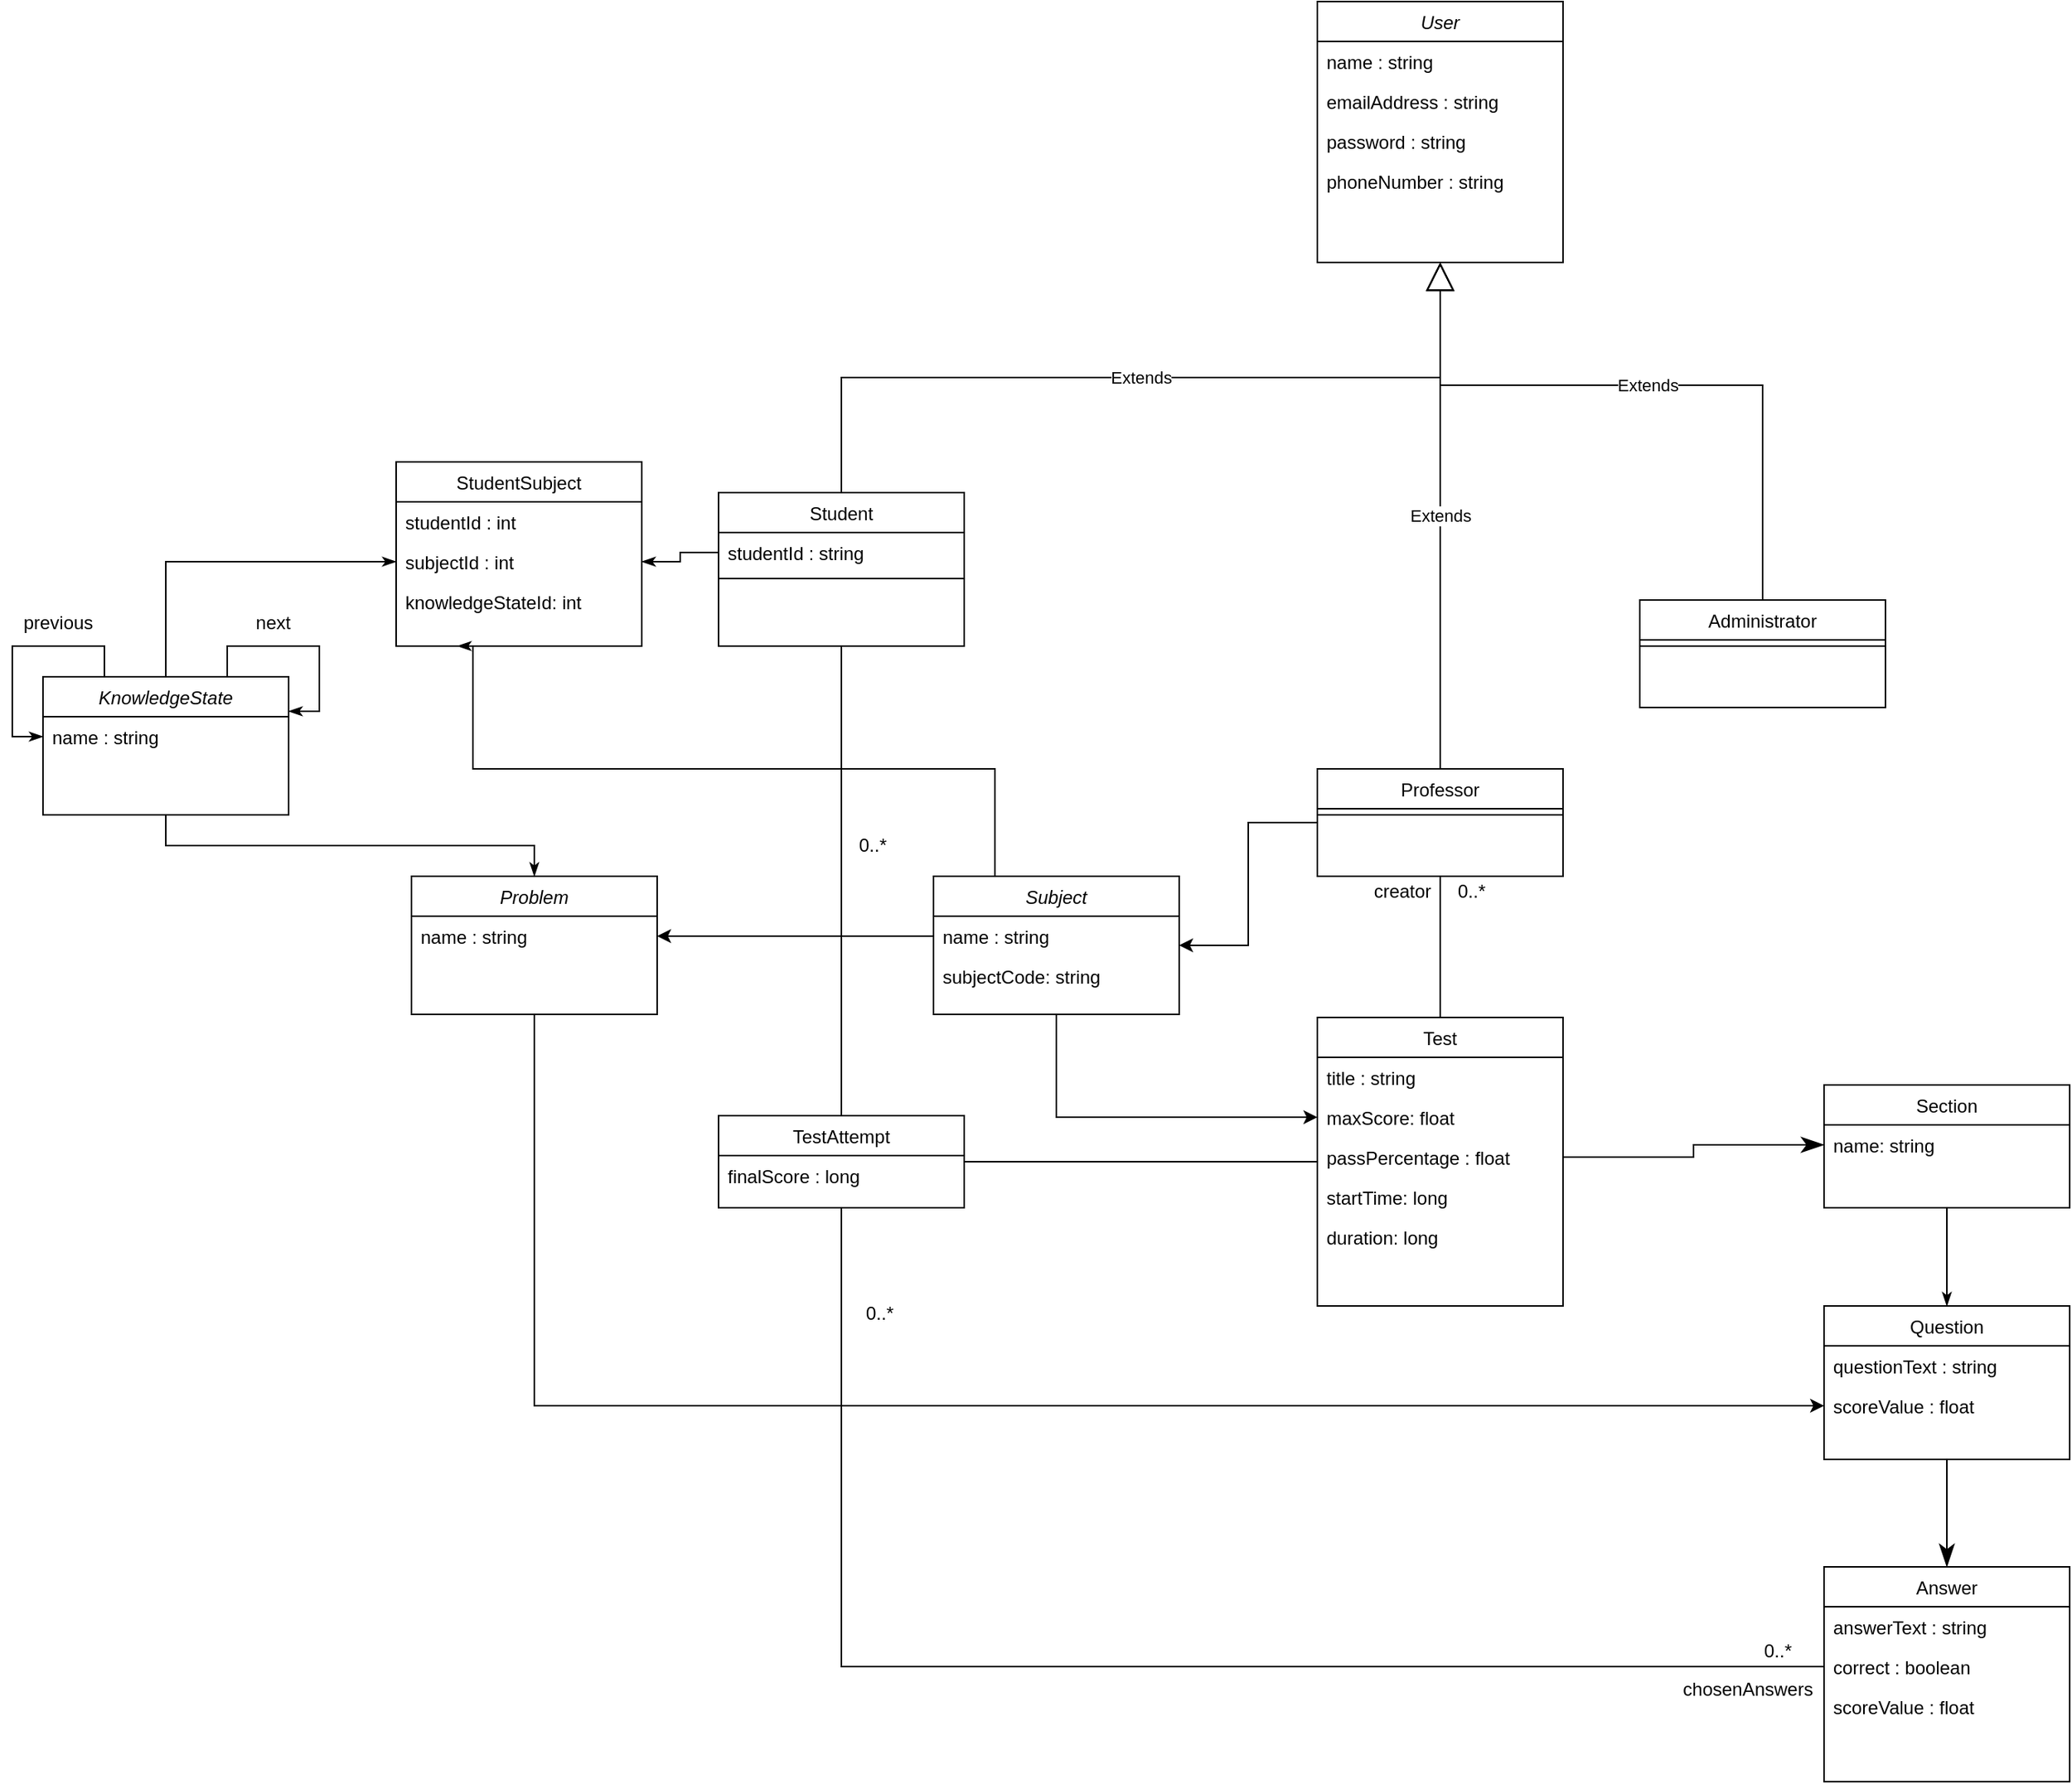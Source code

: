 <mxfile version="15.7.4" type="device"><diagram id="C5RBs43oDa-KdzZeNtuy" name="Page-1"><mxGraphModel dx="3730" dy="2255" grid="1" gridSize="10" guides="1" tooltips="1" connect="1" arrows="1" fold="1" page="1" pageScale="1" pageWidth="827" pageHeight="1169" math="0" shadow="0"><root><mxCell id="WIyWlLk6GJQsqaUBKTNV-0"/><mxCell id="WIyWlLk6GJQsqaUBKTNV-1" parent="WIyWlLk6GJQsqaUBKTNV-0"/><mxCell id="zkfFHV4jXpPFQw0GAbJ--0" value="User" style="swimlane;fontStyle=2;align=center;verticalAlign=top;childLayout=stackLayout;horizontal=1;startSize=26;horizontalStack=0;resizeParent=1;resizeLast=0;collapsible=1;marginBottom=0;rounded=0;shadow=0;strokeWidth=1;" parent="WIyWlLk6GJQsqaUBKTNV-1" vertex="1"><mxGeometry x="-200" y="-120" width="160" height="170" as="geometry"><mxRectangle x="230" y="140" width="160" height="26" as="alternateBounds"/></mxGeometry></mxCell><mxCell id="zkfFHV4jXpPFQw0GAbJ--1" value="name : string" style="text;align=left;verticalAlign=top;spacingLeft=4;spacingRight=4;overflow=hidden;rotatable=0;points=[[0,0.5],[1,0.5]];portConstraint=eastwest;" parent="zkfFHV4jXpPFQw0GAbJ--0" vertex="1"><mxGeometry y="26" width="160" height="26" as="geometry"/></mxCell><mxCell id="zkfFHV4jXpPFQw0GAbJ--2" value="emailAddress : string" style="text;align=left;verticalAlign=top;spacingLeft=4;spacingRight=4;overflow=hidden;rotatable=0;points=[[0,0.5],[1,0.5]];portConstraint=eastwest;rounded=0;shadow=0;html=0;" parent="zkfFHV4jXpPFQw0GAbJ--0" vertex="1"><mxGeometry y="52" width="160" height="26" as="geometry"/></mxCell><mxCell id="zkfFHV4jXpPFQw0GAbJ--3" value="password : string" style="text;align=left;verticalAlign=top;spacingLeft=4;spacingRight=4;overflow=hidden;rotatable=0;points=[[0,0.5],[1,0.5]];portConstraint=eastwest;rounded=0;shadow=0;html=0;" parent="zkfFHV4jXpPFQw0GAbJ--0" vertex="1"><mxGeometry y="78" width="160" height="26" as="geometry"/></mxCell><mxCell id="4tAH2C186ea-SbCOds6p-18" value="phoneNumber : string" style="text;align=left;verticalAlign=top;spacingLeft=4;spacingRight=4;overflow=hidden;rotatable=0;points=[[0,0.5],[1,0.5]];portConstraint=eastwest;rounded=0;shadow=0;html=0;" parent="zkfFHV4jXpPFQw0GAbJ--0" vertex="1"><mxGeometry y="104" width="160" height="26" as="geometry"/></mxCell><mxCell id="PThH6P_cnTyyZUTPDZkd-11" style="edgeStyle=orthogonalEdgeStyle;rounded=0;orthogonalLoop=1;jettySize=auto;html=1;exitX=0.5;exitY=1;exitDx=0;exitDy=0;entryX=0.5;entryY=0;entryDx=0;entryDy=0;endArrow=none;endFill=0;" parent="WIyWlLk6GJQsqaUBKTNV-1" source="zkfFHV4jXpPFQw0GAbJ--6" target="zkfFHV4jXpPFQw0GAbJ--17" edge="1"><mxGeometry relative="1" as="geometry"/></mxCell><mxCell id="zkfFHV4jXpPFQw0GAbJ--6" value="Student" style="swimlane;fontStyle=0;align=center;verticalAlign=top;childLayout=stackLayout;horizontal=1;startSize=26;horizontalStack=0;resizeParent=1;resizeLast=0;collapsible=1;marginBottom=0;rounded=0;shadow=0;strokeWidth=1;" parent="WIyWlLk6GJQsqaUBKTNV-1" vertex="1"><mxGeometry x="-590" y="200" width="160" height="100" as="geometry"><mxRectangle x="130" y="380" width="160" height="26" as="alternateBounds"/></mxGeometry></mxCell><mxCell id="zkfFHV4jXpPFQw0GAbJ--7" value="studentId : string" style="text;align=left;verticalAlign=top;spacingLeft=4;spacingRight=4;overflow=hidden;rotatable=0;points=[[0,0.5],[1,0.5]];portConstraint=eastwest;" parent="zkfFHV4jXpPFQw0GAbJ--6" vertex="1"><mxGeometry y="26" width="160" height="26" as="geometry"/></mxCell><mxCell id="zkfFHV4jXpPFQw0GAbJ--9" value="" style="line;html=1;strokeWidth=1;align=left;verticalAlign=middle;spacingTop=-1;spacingLeft=3;spacingRight=3;rotatable=0;labelPosition=right;points=[];portConstraint=eastwest;" parent="zkfFHV4jXpPFQw0GAbJ--6" vertex="1"><mxGeometry y="52" width="160" height="8" as="geometry"/></mxCell><mxCell id="t877fA-Nk5mLV07EXNzt-7" style="edgeStyle=orthogonalEdgeStyle;rounded=0;orthogonalLoop=1;jettySize=auto;html=1;exitX=0.5;exitY=1;exitDx=0;exitDy=0;endArrow=none;endFill=0;entryX=0.5;entryY=0;entryDx=0;entryDy=0;" parent="WIyWlLk6GJQsqaUBKTNV-1" source="zkfFHV4jXpPFQw0GAbJ--13" target="PThH6P_cnTyyZUTPDZkd-1" edge="1"><mxGeometry relative="1" as="geometry"><mxPoint x="-290" y="590" as="targetPoint"/></mxGeometry></mxCell><mxCell id="J9ZmB_bgxEgQe99PnXLI-9" style="edgeStyle=orthogonalEdgeStyle;rounded=0;orthogonalLoop=1;jettySize=auto;html=1;exitX=0;exitY=0.5;exitDx=0;exitDy=0;entryX=1;entryY=0.5;entryDx=0;entryDy=0;startArrow=none;startFill=0;" edge="1" parent="WIyWlLk6GJQsqaUBKTNV-1" source="zkfFHV4jXpPFQw0GAbJ--13" target="J9ZmB_bgxEgQe99PnXLI-0"><mxGeometry relative="1" as="geometry"/></mxCell><mxCell id="zkfFHV4jXpPFQw0GAbJ--13" value="Professor" style="swimlane;fontStyle=0;align=center;verticalAlign=top;childLayout=stackLayout;horizontal=1;startSize=26;horizontalStack=0;resizeParent=1;resizeLast=0;collapsible=1;marginBottom=0;rounded=0;shadow=0;strokeWidth=1;" parent="WIyWlLk6GJQsqaUBKTNV-1" vertex="1"><mxGeometry x="-200" y="380" width="160" height="70" as="geometry"><mxRectangle x="340" y="380" width="170" height="26" as="alternateBounds"/></mxGeometry></mxCell><mxCell id="zkfFHV4jXpPFQw0GAbJ--15" value="" style="line;html=1;strokeWidth=1;align=left;verticalAlign=middle;spacingTop=-1;spacingLeft=3;spacingRight=3;rotatable=0;labelPosition=right;points=[];portConstraint=eastwest;" parent="zkfFHV4jXpPFQw0GAbJ--13" vertex="1"><mxGeometry y="26" width="160" height="8" as="geometry"/></mxCell><mxCell id="PThH6P_cnTyyZUTPDZkd-10" style="edgeStyle=orthogonalEdgeStyle;rounded=0;orthogonalLoop=1;jettySize=auto;html=1;exitX=0.5;exitY=1;exitDx=0;exitDy=0;entryX=0;entryY=0.5;entryDx=0;entryDy=0;endArrow=none;endFill=0;" parent="WIyWlLk6GJQsqaUBKTNV-1" source="zkfFHV4jXpPFQw0GAbJ--17" target="t877fA-Nk5mLV07EXNzt-6" edge="1"><mxGeometry relative="1" as="geometry"/></mxCell><mxCell id="zkfFHV4jXpPFQw0GAbJ--17" value="TestAttempt" style="swimlane;fontStyle=0;align=center;verticalAlign=top;childLayout=stackLayout;horizontal=1;startSize=26;horizontalStack=0;resizeParent=1;resizeLast=0;collapsible=1;marginBottom=0;rounded=0;shadow=0;strokeWidth=1;" parent="WIyWlLk6GJQsqaUBKTNV-1" vertex="1"><mxGeometry x="-590" y="606" width="160" height="60" as="geometry"><mxRectangle x="550" y="140" width="160" height="26" as="alternateBounds"/></mxGeometry></mxCell><mxCell id="PThH6P_cnTyyZUTPDZkd-14" value="finalScore : long" style="text;align=left;verticalAlign=top;spacingLeft=4;spacingRight=4;overflow=hidden;rotatable=0;points=[[0,0.5],[1,0.5]];portConstraint=eastwest;" parent="zkfFHV4jXpPFQw0GAbJ--17" vertex="1"><mxGeometry y="26" width="160" height="26" as="geometry"/></mxCell><mxCell id="4tAH2C186ea-SbCOds6p-0" value="Question" style="swimlane;fontStyle=0;align=center;verticalAlign=top;childLayout=stackLayout;horizontal=1;startSize=26;horizontalStack=0;resizeParent=1;resizeLast=0;collapsible=1;marginBottom=0;rounded=0;shadow=0;strokeWidth=1;" parent="WIyWlLk6GJQsqaUBKTNV-1" vertex="1"><mxGeometry x="130" y="730" width="160" height="100" as="geometry"><mxRectangle x="550" y="140" width="160" height="26" as="alternateBounds"/></mxGeometry></mxCell><mxCell id="4tAH2C186ea-SbCOds6p-1" value="questionText : string" style="text;align=left;verticalAlign=top;spacingLeft=4;spacingRight=4;overflow=hidden;rotatable=0;points=[[0,0.5],[1,0.5]];portConstraint=eastwest;" parent="4tAH2C186ea-SbCOds6p-0" vertex="1"><mxGeometry y="26" width="160" height="26" as="geometry"/></mxCell><mxCell id="t877fA-Nk5mLV07EXNzt-11" value="scoreValue : float" style="text;align=left;verticalAlign=top;spacingLeft=4;spacingRight=4;overflow=hidden;rotatable=0;points=[[0,0.5],[1,0.5]];portConstraint=eastwest;" parent="4tAH2C186ea-SbCOds6p-0" vertex="1"><mxGeometry y="52" width="160" height="26" as="geometry"/></mxCell><mxCell id="4tAH2C186ea-SbCOds6p-19" value="Administrator" style="swimlane;fontStyle=0;align=center;verticalAlign=top;childLayout=stackLayout;horizontal=1;startSize=26;horizontalStack=0;resizeParent=1;resizeLast=0;collapsible=1;marginBottom=0;rounded=0;shadow=0;strokeWidth=1;" parent="WIyWlLk6GJQsqaUBKTNV-1" vertex="1"><mxGeometry x="10" y="270" width="160" height="70" as="geometry"><mxRectangle x="340" y="380" width="170" height="26" as="alternateBounds"/></mxGeometry></mxCell><mxCell id="4tAH2C186ea-SbCOds6p-21" value="" style="line;html=1;strokeWidth=1;align=left;verticalAlign=middle;spacingTop=-1;spacingLeft=3;spacingRight=3;rotatable=0;labelPosition=right;points=[];portConstraint=eastwest;" parent="4tAH2C186ea-SbCOds6p-19" vertex="1"><mxGeometry y="26" width="160" height="8" as="geometry"/></mxCell><mxCell id="4tAH2C186ea-SbCOds6p-23" value="Extends" style="endArrow=block;endSize=16;endFill=0;html=1;rounded=0;exitX=0.5;exitY=0;exitDx=0;exitDy=0;entryX=0.5;entryY=1;entryDx=0;entryDy=0;edgeStyle=orthogonalEdgeStyle;" parent="WIyWlLk6GJQsqaUBKTNV-1" source="4tAH2C186ea-SbCOds6p-19" target="zkfFHV4jXpPFQw0GAbJ--0" edge="1"><mxGeometry width="160" relative="1" as="geometry"><mxPoint x="-80" y="210" as="sourcePoint"/><mxPoint x="80" y="210" as="targetPoint"/><Array as="points"><mxPoint x="90" y="130"/><mxPoint x="-120" y="130"/></Array></mxGeometry></mxCell><mxCell id="4tAH2C186ea-SbCOds6p-24" value="Extends" style="endArrow=block;endSize=16;endFill=0;html=1;rounded=0;exitX=0.5;exitY=0;exitDx=0;exitDy=0;entryX=0.5;entryY=1;entryDx=0;entryDy=0;edgeStyle=orthogonalEdgeStyle;" parent="WIyWlLk6GJQsqaUBKTNV-1" source="zkfFHV4jXpPFQw0GAbJ--13" target="zkfFHV4jXpPFQw0GAbJ--0" edge="1"><mxGeometry width="160" relative="1" as="geometry"><mxPoint x="90" y="330" as="sourcePoint"/><mxPoint x="-110" y="190" as="targetPoint"/></mxGeometry></mxCell><mxCell id="4tAH2C186ea-SbCOds6p-25" value="Extends" style="endArrow=block;endSize=16;endFill=0;html=1;rounded=0;exitX=0.5;exitY=0;exitDx=0;exitDy=0;edgeStyle=orthogonalEdgeStyle;entryX=0.5;entryY=1;entryDx=0;entryDy=0;" parent="WIyWlLk6GJQsqaUBKTNV-1" source="zkfFHV4jXpPFQw0GAbJ--6" target="zkfFHV4jXpPFQw0GAbJ--0" edge="1"><mxGeometry width="160" relative="1" as="geometry"><mxPoint x="100" y="340" as="sourcePoint"/><mxPoint x="-180" y="220" as="targetPoint"/></mxGeometry></mxCell><mxCell id="t877fA-Nk5mLV07EXNzt-0" value="Answer" style="swimlane;fontStyle=0;align=center;verticalAlign=top;childLayout=stackLayout;horizontal=1;startSize=26;horizontalStack=0;resizeParent=1;resizeLast=0;collapsible=1;marginBottom=0;rounded=0;shadow=0;strokeWidth=1;" parent="WIyWlLk6GJQsqaUBKTNV-1" vertex="1"><mxGeometry x="130" y="900" width="160" height="140" as="geometry"><mxRectangle x="550" y="140" width="160" height="26" as="alternateBounds"/></mxGeometry></mxCell><mxCell id="t877fA-Nk5mLV07EXNzt-1" value="answerText : string" style="text;align=left;verticalAlign=top;spacingLeft=4;spacingRight=4;overflow=hidden;rotatable=0;points=[[0,0.5],[1,0.5]];portConstraint=eastwest;" parent="t877fA-Nk5mLV07EXNzt-0" vertex="1"><mxGeometry y="26" width="160" height="26" as="geometry"/></mxCell><mxCell id="t877fA-Nk5mLV07EXNzt-6" value="correct : boolean" style="text;align=left;verticalAlign=top;spacingLeft=4;spacingRight=4;overflow=hidden;rotatable=0;points=[[0,0.5],[1,0.5]];portConstraint=eastwest;" parent="t877fA-Nk5mLV07EXNzt-0" vertex="1"><mxGeometry y="52" width="160" height="26" as="geometry"/></mxCell><mxCell id="PThH6P_cnTyyZUTPDZkd-0" value="scoreValue : float" style="text;align=left;verticalAlign=top;spacingLeft=4;spacingRight=4;overflow=hidden;rotatable=0;points=[[0,0.5],[1,0.5]];portConstraint=eastwest;" parent="t877fA-Nk5mLV07EXNzt-0" vertex="1"><mxGeometry y="78" width="160" height="26" as="geometry"/></mxCell><mxCell id="t877fA-Nk5mLV07EXNzt-3" value="" style="endArrow=classicThin;html=1;endSize=12;startArrow=none;startSize=14;startFill=0;edgeStyle=orthogonalEdgeStyle;align=left;verticalAlign=bottom;rounded=0;exitX=1;exitY=0.5;exitDx=0;exitDy=0;endFill=1;entryX=0;entryY=0.5;entryDx=0;entryDy=0;" parent="WIyWlLk6GJQsqaUBKTNV-1" source="PThH6P_cnTyyZUTPDZkd-7" target="J9ZmB_bgxEgQe99PnXLI-25" edge="1"><mxGeometry x="-0.964" y="-22" relative="1" as="geometry"><mxPoint x="-350" y="769" as="sourcePoint"/><mxPoint x="80" y="590" as="targetPoint"/><mxPoint as="offset"/></mxGeometry></mxCell><mxCell id="t877fA-Nk5mLV07EXNzt-4" value="" style="endArrow=classicThin;html=1;endSize=12;startArrow=none;startSize=14;startFill=0;edgeStyle=orthogonalEdgeStyle;align=left;verticalAlign=bottom;rounded=0;entryX=0.5;entryY=0;entryDx=0;entryDy=0;exitX=0.5;exitY=1;exitDx=0;exitDy=0;endFill=1;" parent="WIyWlLk6GJQsqaUBKTNV-1" source="4tAH2C186ea-SbCOds6p-0" target="t877fA-Nk5mLV07EXNzt-0" edge="1"><mxGeometry x="-0.463" y="10" relative="1" as="geometry"><mxPoint x="190" y="610" as="sourcePoint"/><mxPoint x="460" y="660" as="targetPoint"/><mxPoint y="1" as="offset"/></mxGeometry></mxCell><mxCell id="t877fA-Nk5mLV07EXNzt-8" value="0..*" style="text;html=1;align=center;verticalAlign=middle;resizable=0;points=[];autosize=1;strokeColor=none;fillColor=none;" parent="WIyWlLk6GJQsqaUBKTNV-1" vertex="1"><mxGeometry x="-115" y="450" width="30" height="20" as="geometry"/></mxCell><mxCell id="PThH6P_cnTyyZUTPDZkd-15" style="edgeStyle=orthogonalEdgeStyle;rounded=0;orthogonalLoop=1;jettySize=auto;html=1;endArrow=none;endFill=0;entryX=1;entryY=0.5;entryDx=0;entryDy=0;" parent="WIyWlLk6GJQsqaUBKTNV-1" source="PThH6P_cnTyyZUTPDZkd-1" target="zkfFHV4jXpPFQw0GAbJ--17" edge="1"><mxGeometry relative="1" as="geometry"><mxPoint x="-360.0" y="628" as="targetPoint"/></mxGeometry></mxCell><mxCell id="PThH6P_cnTyyZUTPDZkd-1" value="Test" style="swimlane;fontStyle=0;align=center;verticalAlign=top;childLayout=stackLayout;horizontal=1;startSize=26;horizontalStack=0;resizeParent=1;resizeLast=0;collapsible=1;marginBottom=0;rounded=0;shadow=0;strokeWidth=1;" parent="WIyWlLk6GJQsqaUBKTNV-1" vertex="1"><mxGeometry x="-200" y="542" width="160" height="188" as="geometry"><mxRectangle x="550" y="140" width="160" height="26" as="alternateBounds"/></mxGeometry></mxCell><mxCell id="zkfFHV4jXpPFQw0GAbJ--18" value="title : string" style="text;align=left;verticalAlign=top;spacingLeft=4;spacingRight=4;overflow=hidden;rotatable=0;points=[[0,0.5],[1,0.5]];portConstraint=eastwest;" parent="PThH6P_cnTyyZUTPDZkd-1" vertex="1"><mxGeometry y="26" width="160" height="26" as="geometry"/></mxCell><mxCell id="PThH6P_cnTyyZUTPDZkd-6" value="maxScore: float" style="text;align=left;verticalAlign=top;spacingLeft=4;spacingRight=4;overflow=hidden;rotatable=0;points=[[0,0.5],[1,0.5]];portConstraint=eastwest;rounded=0;shadow=0;html=0;" parent="PThH6P_cnTyyZUTPDZkd-1" vertex="1"><mxGeometry y="52" width="160" height="26" as="geometry"/></mxCell><mxCell id="PThH6P_cnTyyZUTPDZkd-7" value="passPercentage : float" style="text;align=left;verticalAlign=top;spacingLeft=4;spacingRight=4;overflow=hidden;rotatable=0;points=[[0,0.5],[1,0.5]];portConstraint=eastwest;rounded=0;shadow=0;html=0;" parent="PThH6P_cnTyyZUTPDZkd-1" vertex="1"><mxGeometry y="78" width="160" height="26" as="geometry"/></mxCell><mxCell id="PThH6P_cnTyyZUTPDZkd-3" value="startTime: long" style="text;align=left;verticalAlign=top;spacingLeft=4;spacingRight=4;overflow=hidden;rotatable=0;points=[[0,0.5],[1,0.5]];portConstraint=eastwest;rounded=0;shadow=0;html=0;" parent="PThH6P_cnTyyZUTPDZkd-1" vertex="1"><mxGeometry y="104" width="160" height="26" as="geometry"/></mxCell><mxCell id="PThH6P_cnTyyZUTPDZkd-5" value="duration: long" style="text;align=left;verticalAlign=top;spacingLeft=4;spacingRight=4;overflow=hidden;rotatable=0;points=[[0,0.5],[1,0.5]];portConstraint=eastwest;rounded=0;shadow=0;html=0;" parent="PThH6P_cnTyyZUTPDZkd-1" vertex="1"><mxGeometry y="130" width="160" height="26" as="geometry"/></mxCell><mxCell id="PThH6P_cnTyyZUTPDZkd-16" value="0..*" style="text;html=1;strokeColor=none;fillColor=none;align=center;verticalAlign=middle;whiteSpace=wrap;rounded=0;" parent="WIyWlLk6GJQsqaUBKTNV-1" vertex="1"><mxGeometry x="-510" y="720" width="50" height="30" as="geometry"/></mxCell><mxCell id="PThH6P_cnTyyZUTPDZkd-17" value="0..*" style="text;html=1;strokeColor=none;fillColor=none;align=center;verticalAlign=middle;whiteSpace=wrap;rounded=0;" parent="WIyWlLk6GJQsqaUBKTNV-1" vertex="1"><mxGeometry x="70" y="940" width="60" height="30" as="geometry"/></mxCell><mxCell id="PThH6P_cnTyyZUTPDZkd-19" value="creator" style="text;html=1;align=center;verticalAlign=middle;resizable=0;points=[];autosize=1;strokeColor=none;fillColor=none;" parent="WIyWlLk6GJQsqaUBKTNV-1" vertex="1"><mxGeometry x="-170" y="450" width="50" height="20" as="geometry"/></mxCell><mxCell id="PThH6P_cnTyyZUTPDZkd-23" value="chosenAnswers" style="text;html=1;align=center;verticalAlign=middle;resizable=0;points=[];autosize=1;strokeColor=none;fillColor=none;" parent="WIyWlLk6GJQsqaUBKTNV-1" vertex="1"><mxGeometry x="30" y="970" width="100" height="20" as="geometry"/></mxCell><mxCell id="Oe6m8JcgOXyxn08nyj7--0" value="0..*" style="text;html=1;align=center;verticalAlign=middle;resizable=0;points=[];autosize=1;strokeColor=none;fillColor=none;rotation=0;" parent="WIyWlLk6GJQsqaUBKTNV-1" vertex="1"><mxGeometry x="-505" y="420" width="30" height="20" as="geometry"/></mxCell><mxCell id="J9ZmB_bgxEgQe99PnXLI-45" style="edgeStyle=orthogonalEdgeStyle;rounded=0;orthogonalLoop=1;jettySize=auto;html=1;exitX=0.25;exitY=0;exitDx=0;exitDy=0;entryX=0.25;entryY=1;entryDx=0;entryDy=0;startArrow=none;startFill=0;endArrow=classicThin;endFill=1;" edge="1" parent="WIyWlLk6GJQsqaUBKTNV-1" source="J9ZmB_bgxEgQe99PnXLI-0" target="J9ZmB_bgxEgQe99PnXLI-37"><mxGeometry relative="1" as="geometry"><Array as="points"><mxPoint x="-410" y="380"/><mxPoint x="-750" y="380"/></Array></mxGeometry></mxCell><mxCell id="J9ZmB_bgxEgQe99PnXLI-0" value="Subject" style="swimlane;fontStyle=2;align=center;verticalAlign=top;childLayout=stackLayout;horizontal=1;startSize=26;horizontalStack=0;resizeParent=1;resizeLast=0;collapsible=1;marginBottom=0;rounded=0;shadow=0;strokeWidth=1;" vertex="1" parent="WIyWlLk6GJQsqaUBKTNV-1"><mxGeometry x="-450" y="450" width="160" height="90" as="geometry"><mxRectangle x="230" y="140" width="160" height="26" as="alternateBounds"/></mxGeometry></mxCell><mxCell id="J9ZmB_bgxEgQe99PnXLI-1" value="name : string" style="text;align=left;verticalAlign=top;spacingLeft=4;spacingRight=4;overflow=hidden;rotatable=0;points=[[0,0.5],[1,0.5]];portConstraint=eastwest;" vertex="1" parent="J9ZmB_bgxEgQe99PnXLI-0"><mxGeometry y="26" width="160" height="26" as="geometry"/></mxCell><mxCell id="J9ZmB_bgxEgQe99PnXLI-2" value="subjectCode: string" style="text;align=left;verticalAlign=top;spacingLeft=4;spacingRight=4;overflow=hidden;rotatable=0;points=[[0,0.5],[1,0.5]];portConstraint=eastwest;rounded=0;shadow=0;html=0;" vertex="1" parent="J9ZmB_bgxEgQe99PnXLI-0"><mxGeometry y="52" width="160" height="26" as="geometry"/></mxCell><mxCell id="J9ZmB_bgxEgQe99PnXLI-21" style="edgeStyle=orthogonalEdgeStyle;rounded=0;orthogonalLoop=1;jettySize=auto;html=1;exitX=0.5;exitY=1;exitDx=0;exitDy=0;entryX=0;entryY=0.5;entryDx=0;entryDy=0;startArrow=none;startFill=0;" edge="1" parent="WIyWlLk6GJQsqaUBKTNV-1" source="J9ZmB_bgxEgQe99PnXLI-5" target="t877fA-Nk5mLV07EXNzt-11"><mxGeometry relative="1" as="geometry"/></mxCell><mxCell id="J9ZmB_bgxEgQe99PnXLI-5" value="Problem" style="swimlane;fontStyle=2;align=center;verticalAlign=top;childLayout=stackLayout;horizontal=1;startSize=26;horizontalStack=0;resizeParent=1;resizeLast=0;collapsible=1;marginBottom=0;rounded=0;shadow=0;strokeWidth=1;" vertex="1" parent="WIyWlLk6GJQsqaUBKTNV-1"><mxGeometry x="-790" y="450" width="160" height="90" as="geometry"><mxRectangle x="230" y="140" width="160" height="26" as="alternateBounds"/></mxGeometry></mxCell><mxCell id="J9ZmB_bgxEgQe99PnXLI-6" value="name : string" style="text;align=left;verticalAlign=top;spacingLeft=4;spacingRight=4;overflow=hidden;rotatable=0;points=[[0,0.5],[1,0.5]];portConstraint=eastwest;" vertex="1" parent="J9ZmB_bgxEgQe99PnXLI-5"><mxGeometry y="26" width="160" height="26" as="geometry"/></mxCell><mxCell id="J9ZmB_bgxEgQe99PnXLI-15" style="edgeStyle=orthogonalEdgeStyle;rounded=0;orthogonalLoop=1;jettySize=auto;html=1;exitX=0;exitY=0.5;exitDx=0;exitDy=0;entryX=1;entryY=0.5;entryDx=0;entryDy=0;startArrow=none;startFill=0;" edge="1" parent="WIyWlLk6GJQsqaUBKTNV-1" source="J9ZmB_bgxEgQe99PnXLI-1" target="J9ZmB_bgxEgQe99PnXLI-6"><mxGeometry relative="1" as="geometry"/></mxCell><mxCell id="J9ZmB_bgxEgQe99PnXLI-23" style="edgeStyle=orthogonalEdgeStyle;rounded=0;orthogonalLoop=1;jettySize=auto;html=1;exitX=0;exitY=0.5;exitDx=0;exitDy=0;entryX=0.5;entryY=1;entryDx=0;entryDy=0;startArrow=classic;startFill=1;endArrow=none;endFill=0;" edge="1" parent="WIyWlLk6GJQsqaUBKTNV-1" source="PThH6P_cnTyyZUTPDZkd-6" target="J9ZmB_bgxEgQe99PnXLI-0"><mxGeometry relative="1" as="geometry"/></mxCell><mxCell id="J9ZmB_bgxEgQe99PnXLI-27" style="edgeStyle=orthogonalEdgeStyle;rounded=0;orthogonalLoop=1;jettySize=auto;html=1;exitX=0.5;exitY=1;exitDx=0;exitDy=0;entryX=0.5;entryY=0;entryDx=0;entryDy=0;startArrow=none;startFill=0;endArrow=classicThin;endFill=1;" edge="1" parent="WIyWlLk6GJQsqaUBKTNV-1" source="J9ZmB_bgxEgQe99PnXLI-24" target="4tAH2C186ea-SbCOds6p-0"><mxGeometry relative="1" as="geometry"/></mxCell><mxCell id="J9ZmB_bgxEgQe99PnXLI-24" value="Section" style="swimlane;fontStyle=0;align=center;verticalAlign=top;childLayout=stackLayout;horizontal=1;startSize=26;horizontalStack=0;resizeParent=1;resizeLast=0;collapsible=1;marginBottom=0;rounded=0;shadow=0;strokeWidth=1;" vertex="1" parent="WIyWlLk6GJQsqaUBKTNV-1"><mxGeometry x="130" y="586" width="160" height="80" as="geometry"><mxRectangle x="550" y="140" width="160" height="26" as="alternateBounds"/></mxGeometry></mxCell><mxCell id="J9ZmB_bgxEgQe99PnXLI-25" value="name: string" style="text;align=left;verticalAlign=top;spacingLeft=4;spacingRight=4;overflow=hidden;rotatable=0;points=[[0,0.5],[1,0.5]];portConstraint=eastwest;" vertex="1" parent="J9ZmB_bgxEgQe99PnXLI-24"><mxGeometry y="26" width="160" height="26" as="geometry"/></mxCell><mxCell id="J9ZmB_bgxEgQe99PnXLI-31" style="edgeStyle=orthogonalEdgeStyle;rounded=0;orthogonalLoop=1;jettySize=auto;html=1;exitX=0.5;exitY=1;exitDx=0;exitDy=0;entryX=0.5;entryY=0;entryDx=0;entryDy=0;startArrow=none;startFill=0;endArrow=classicThin;endFill=1;" edge="1" parent="WIyWlLk6GJQsqaUBKTNV-1" source="J9ZmB_bgxEgQe99PnXLI-28" target="J9ZmB_bgxEgQe99PnXLI-5"><mxGeometry relative="1" as="geometry"/></mxCell><mxCell id="J9ZmB_bgxEgQe99PnXLI-28" value="KnowledgeState" style="swimlane;fontStyle=2;align=center;verticalAlign=top;childLayout=stackLayout;horizontal=1;startSize=26;horizontalStack=0;resizeParent=1;resizeLast=0;collapsible=1;marginBottom=0;rounded=0;shadow=0;strokeWidth=1;" vertex="1" parent="WIyWlLk6GJQsqaUBKTNV-1"><mxGeometry x="-1030" y="320" width="160" height="90" as="geometry"><mxRectangle x="230" y="140" width="160" height="26" as="alternateBounds"/></mxGeometry></mxCell><mxCell id="J9ZmB_bgxEgQe99PnXLI-29" value="name : string" style="text;align=left;verticalAlign=top;spacingLeft=4;spacingRight=4;overflow=hidden;rotatable=0;points=[[0,0.5],[1,0.5]];portConstraint=eastwest;" vertex="1" parent="J9ZmB_bgxEgQe99PnXLI-28"><mxGeometry y="26" width="160" height="26" as="geometry"/></mxCell><mxCell id="J9ZmB_bgxEgQe99PnXLI-32" style="edgeStyle=orthogonalEdgeStyle;rounded=0;orthogonalLoop=1;jettySize=auto;html=1;exitX=0.25;exitY=0;exitDx=0;exitDy=0;entryX=0;entryY=0.5;entryDx=0;entryDy=0;startArrow=none;startFill=0;endArrow=classicThin;endFill=1;" edge="1" parent="J9ZmB_bgxEgQe99PnXLI-28" source="J9ZmB_bgxEgQe99PnXLI-28" target="J9ZmB_bgxEgQe99PnXLI-29"><mxGeometry relative="1" as="geometry"/></mxCell><mxCell id="J9ZmB_bgxEgQe99PnXLI-33" value="previous" style="text;html=1;strokeColor=none;fillColor=none;align=center;verticalAlign=middle;whiteSpace=wrap;rounded=0;" vertex="1" parent="WIyWlLk6GJQsqaUBKTNV-1"><mxGeometry x="-1050" y="270" width="60" height="30" as="geometry"/></mxCell><mxCell id="J9ZmB_bgxEgQe99PnXLI-34" style="edgeStyle=orthogonalEdgeStyle;rounded=0;orthogonalLoop=1;jettySize=auto;html=1;exitX=0.75;exitY=0;exitDx=0;exitDy=0;entryX=1;entryY=0.25;entryDx=0;entryDy=0;startArrow=none;startFill=0;endArrow=classicThin;endFill=1;" edge="1" parent="WIyWlLk6GJQsqaUBKTNV-1" source="J9ZmB_bgxEgQe99PnXLI-28" target="J9ZmB_bgxEgQe99PnXLI-28"><mxGeometry relative="1" as="geometry"/></mxCell><mxCell id="J9ZmB_bgxEgQe99PnXLI-35" value="next" style="text;html=1;strokeColor=none;fillColor=none;align=center;verticalAlign=middle;whiteSpace=wrap;rounded=0;" vertex="1" parent="WIyWlLk6GJQsqaUBKTNV-1"><mxGeometry x="-910" y="270" width="60" height="30" as="geometry"/></mxCell><mxCell id="J9ZmB_bgxEgQe99PnXLI-37" value="StudentSubject" style="swimlane;fontStyle=0;align=center;verticalAlign=top;childLayout=stackLayout;horizontal=1;startSize=26;horizontalStack=0;resizeParent=1;resizeLast=0;collapsible=1;marginBottom=0;rounded=0;shadow=0;strokeWidth=1;" vertex="1" parent="WIyWlLk6GJQsqaUBKTNV-1"><mxGeometry x="-800" y="180" width="160" height="120" as="geometry"><mxRectangle x="130" y="380" width="160" height="26" as="alternateBounds"/></mxGeometry></mxCell><mxCell id="J9ZmB_bgxEgQe99PnXLI-38" value="studentId : int" style="text;align=left;verticalAlign=top;spacingLeft=4;spacingRight=4;overflow=hidden;rotatable=0;points=[[0,0.5],[1,0.5]];portConstraint=eastwest;" vertex="1" parent="J9ZmB_bgxEgQe99PnXLI-37"><mxGeometry y="26" width="160" height="26" as="geometry"/></mxCell><mxCell id="J9ZmB_bgxEgQe99PnXLI-40" value="subjectId : int" style="text;align=left;verticalAlign=top;spacingLeft=4;spacingRight=4;overflow=hidden;rotatable=0;points=[[0,0.5],[1,0.5]];portConstraint=eastwest;" vertex="1" parent="J9ZmB_bgxEgQe99PnXLI-37"><mxGeometry y="52" width="160" height="26" as="geometry"/></mxCell><mxCell id="J9ZmB_bgxEgQe99PnXLI-41" value="knowledgeStateId: int" style="text;align=left;verticalAlign=top;spacingLeft=4;spacingRight=4;overflow=hidden;rotatable=0;points=[[0,0.5],[1,0.5]];portConstraint=eastwest;" vertex="1" parent="J9ZmB_bgxEgQe99PnXLI-37"><mxGeometry y="78" width="160" height="26" as="geometry"/></mxCell><mxCell id="J9ZmB_bgxEgQe99PnXLI-44" style="edgeStyle=orthogonalEdgeStyle;rounded=0;orthogonalLoop=1;jettySize=auto;html=1;exitX=0;exitY=0.5;exitDx=0;exitDy=0;entryX=1;entryY=0.5;entryDx=0;entryDy=0;startArrow=none;startFill=0;endArrow=classicThin;endFill=1;" edge="1" parent="WIyWlLk6GJQsqaUBKTNV-1" source="zkfFHV4jXpPFQw0GAbJ--7" target="J9ZmB_bgxEgQe99PnXLI-40"><mxGeometry relative="1" as="geometry"/></mxCell><mxCell id="J9ZmB_bgxEgQe99PnXLI-46" style="edgeStyle=orthogonalEdgeStyle;rounded=0;orthogonalLoop=1;jettySize=auto;html=1;exitX=0;exitY=0.5;exitDx=0;exitDy=0;entryX=0.5;entryY=0;entryDx=0;entryDy=0;startArrow=classicThin;startFill=1;endArrow=none;endFill=0;" edge="1" parent="WIyWlLk6GJQsqaUBKTNV-1" source="J9ZmB_bgxEgQe99PnXLI-40" target="J9ZmB_bgxEgQe99PnXLI-28"><mxGeometry relative="1" as="geometry"/></mxCell></root></mxGraphModel></diagram></mxfile>